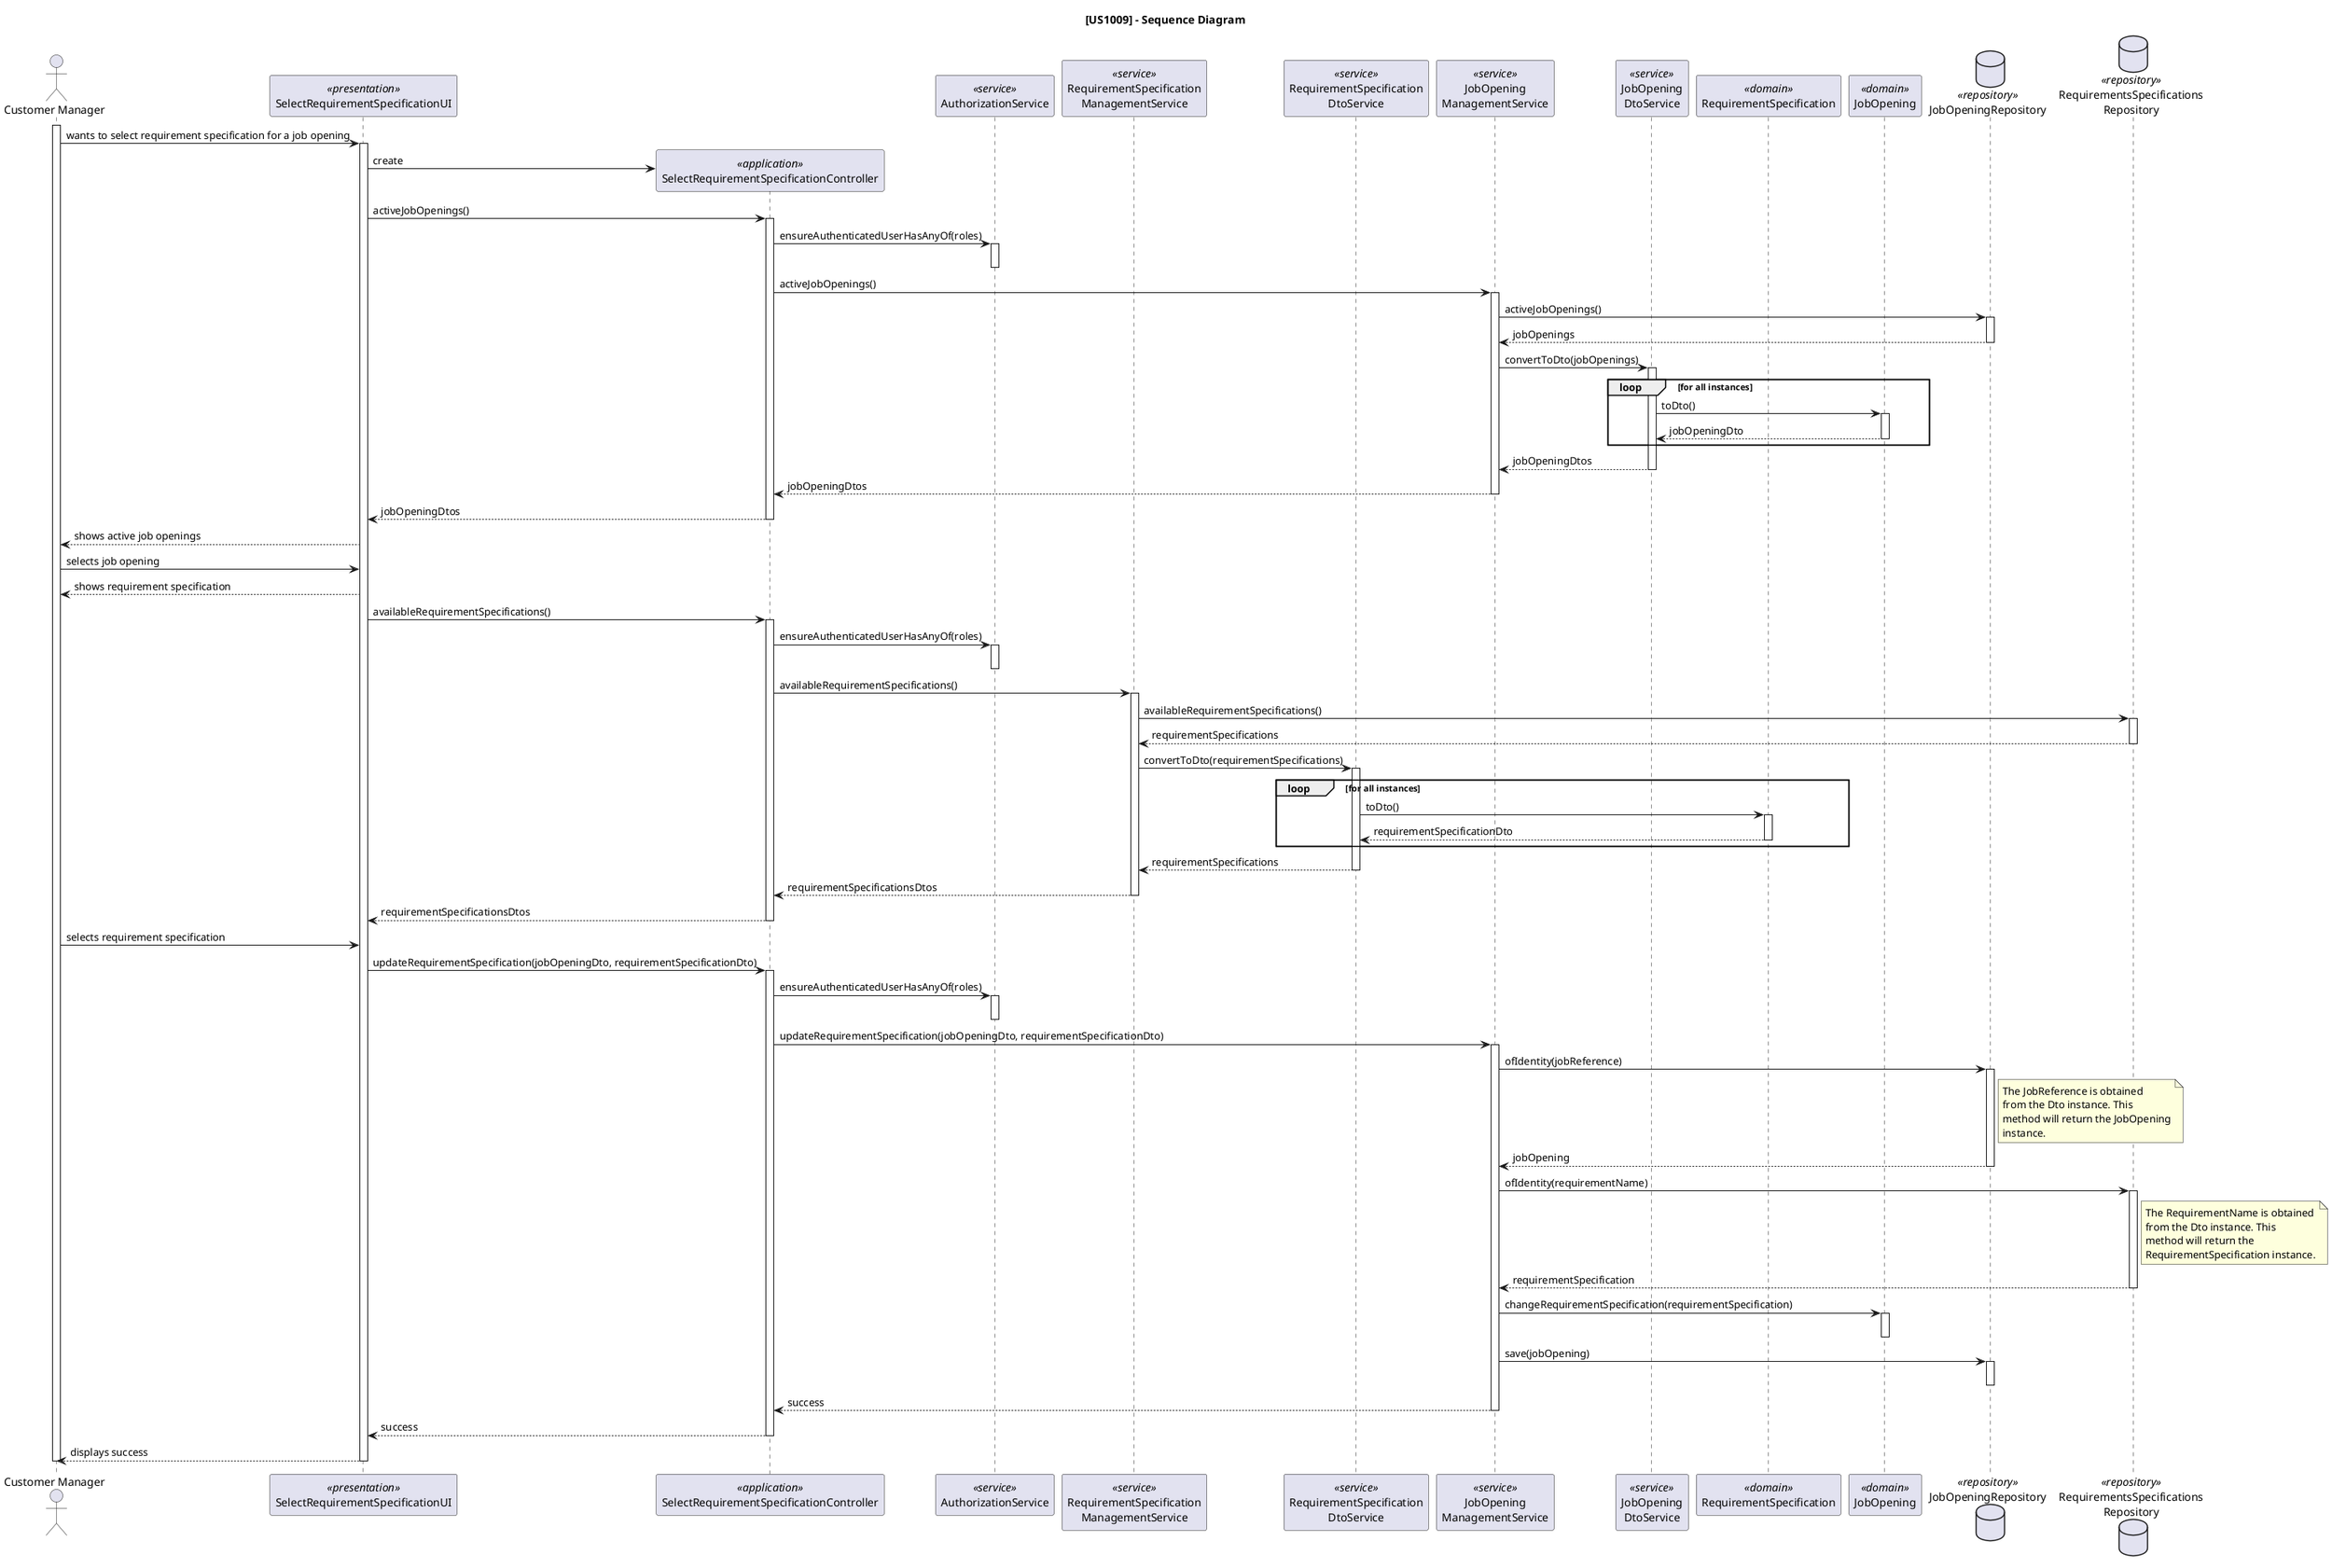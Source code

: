 @startuml

title [US1009] - Sequence Diagram

actor "Customer Manager" as USER

participant "SelectRequirementSpecificationUI" as UI <<presentation>>
participant "SelectRequirementSpecificationController" as CTRL <<application>>
participant "AuthorizationService" as AUTH <<service>>
participant "RequirementSpecification\nManagementService" as RSMS <<service>>
participant "RequirementSpecification\nDtoService" as RSMS_DTO <<service>>
participant "JobOpening\nManagementService" as JOMS <<service>>
participant "JobOpening\nDtoService" as JOMS_DTO <<service>>
participant "RequirementSpecification" as RS <<domain>>
participant "JobOpening" as JO <<domain>>
database "JobOpeningRepository" as JO_REPO <<repository>>
database "RequirementsSpecifications\nRepository" as RS_REPO <<repository>>


activate USER

USER -> UI: wants to select requirement specification for a job opening
activate UI

UI -> CTRL**: create

UI -> CTRL: activeJobOpenings()
activate CTRL


CTRL -> AUTH:  ensureAuthenticatedUserHasAnyOf(roles)
activate AUTH
deactivate AUTH

CTRL ->JOMS: activeJobOpenings()
activate JOMS

JOMS -> JO_REPO: activeJobOpenings()
activate JO_REPO

JO_REPO --> JOMS: jobOpenings
deactivate JO_REPO

JOMS -> JOMS_DTO: convertToDto(jobOpenings)
activate JOMS_DTO

loop for all instances

JOMS_DTO -> JO: toDto()
activate JO

JO --> JOMS_DTO: jobOpeningDto
deactivate JO
end

JOMS_DTO --> JOMS: jobOpeningDtos
deactivate JOMS_DTO

JOMS --> CTRL: jobOpeningDtos
deactivate JOMS

CTRL --> UI: jobOpeningDtos
deactivate CTRL

UI --> USER: shows active job openings

USER -> UI: selects job opening

UI --> USER: shows requirement specification

UI -> CTRL: availableRequirementSpecifications()
activate CTRL

CTRL -> AUTH:  ensureAuthenticatedUserHasAnyOf(roles)
activate AUTH
deactivate AUTH

CTRL ->RSMS: availableRequirementSpecifications()
activate RSMS

RSMS -> RS_REPO: availableRequirementSpecifications()
activate RS_REPO

RS_REPO --> RSMS: requirementSpecifications
deactivate RS_REPO

RSMS -> RSMS_DTO: convertToDto(requirementSpecifications)
activate RSMS_DTO

loop for all instances

RSMS_DTO -> RS: toDto()
activate RS

RS --> RSMS_DTO: requirementSpecificationDto
deactivate RS
end

RSMS_DTO --> RSMS: requirementSpecifications
deactivate RSMS_DTO

RSMS --> CTRL: requirementSpecificationsDtos
deactivate RSMS

CTRL --> UI: requirementSpecificationsDtos
deactivate CTRL

USER -> UI: selects requirement specification

UI -> CTRL: updateRequirementSpecification(jobOpeningDto, requirementSpecificationDto)
activate CTRL


CTRL -> AUTH:  ensureAuthenticatedUserHasAnyOf(roles)
activate AUTH
deactivate AUTH

CTRL -> JOMS: updateRequirementSpecification(jobOpeningDto, requirementSpecificationDto)
activate JOMS

JOMS -> JO_REPO: ofIdentity(jobReference)
activate JO_REPO

note right JO_REPO
The JobReference is obtained
from the Dto instance. This
method will return the JobOpening
instance.
end note

JO_REPO --> JOMS: jobOpening
deactivate JO_REPO

JOMS -> RS_REPO: ofIdentity(requirementName)
activate RS_REPO

note right RS_REPO
The RequirementName is obtained
from the Dto instance. This
method will return the
RequirementSpecification instance.
end note

RS_REPO --> JOMS: requirementSpecification
deactivate RS_REPO

JOMS -> JO: changeRequirementSpecification(requirementSpecification)
activate JO
deactivate JO

JOMS -> JO_REPO: save(jobOpening)
activate JO_REPO
deactivate JO_REPO

JOMS --> CTRL: success
deactivate JOMS

CTRL --> UI: success
deactivate CTRL

UI --> USER: displays success
deactivate UI
deactivate USER

@enduml